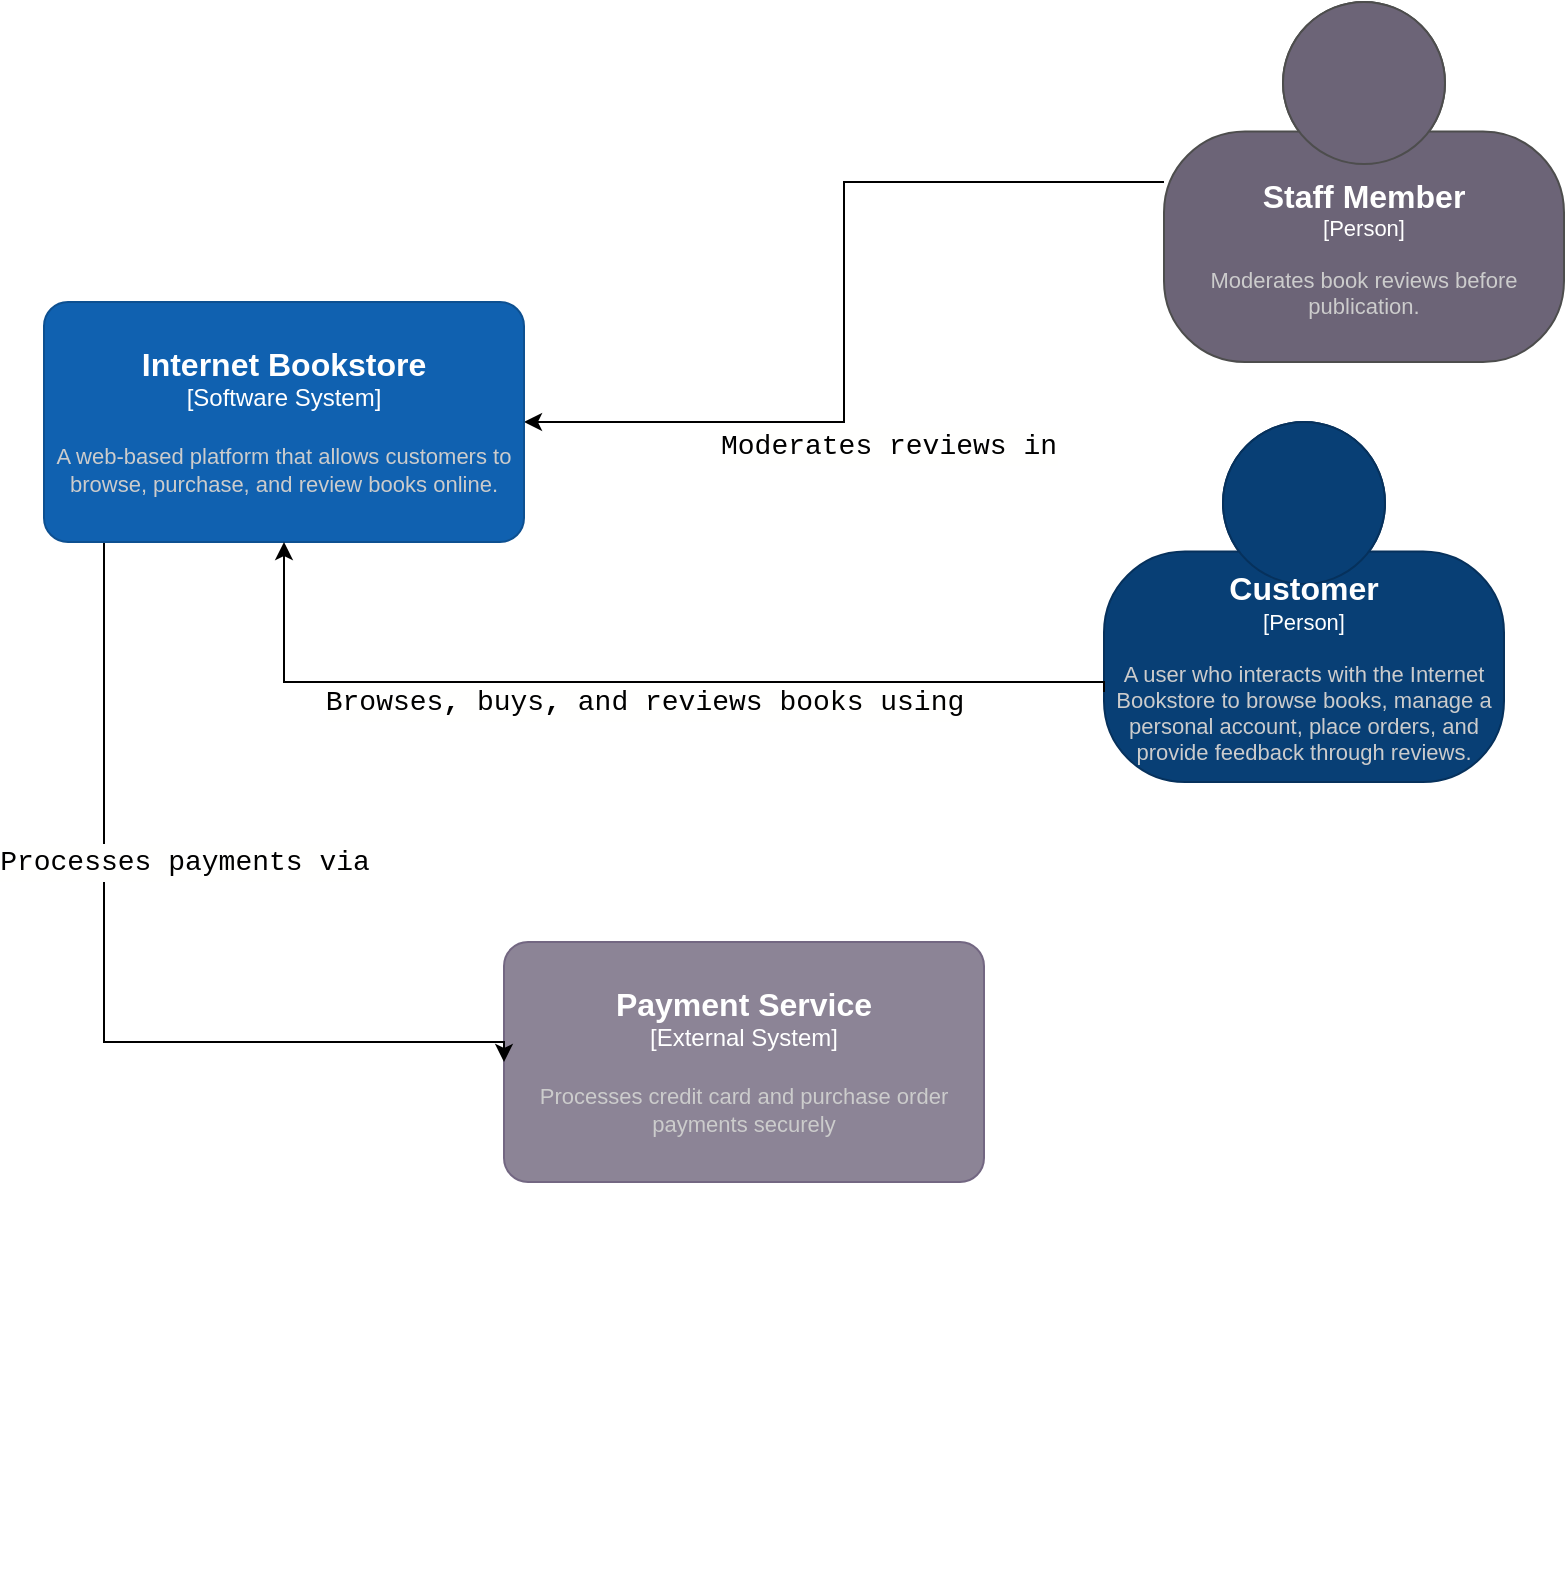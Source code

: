 <mxfile version="28.0.6" pages="4">
  <diagram name="Diagrama de contexto" id="Phkp19XMriLloSh45aU7">
    <mxGraphModel dx="2334" dy="668" grid="1" gridSize="10" guides="1" tooltips="1" connect="1" arrows="1" fold="1" page="1" pageScale="1" pageWidth="827" pageHeight="1169" math="0" shadow="0">
      <root>
        <mxCell id="0" />
        <mxCell id="1" parent="0" />
        <object placeholders="1" c4Name="Customer" c4Type="Person" c4Description="A user who interacts with the Internet Bookstore to browse books, manage a personal account, place orders, and provide feedback through reviews." label="&lt;font style=&quot;font-size: 16px&quot;&gt;&lt;b&gt;%c4Name%&lt;/b&gt;&lt;/font&gt;&lt;div&gt;[%c4Type%]&lt;/div&gt;&lt;br&gt;&lt;div&gt;&lt;font style=&quot;font-size: 11px&quot;&gt;&lt;font color=&quot;#cccccc&quot;&gt;%c4Description%&lt;/font&gt;&lt;/div&gt;" id="UXV6p-KUFkEFJ4mMvZFg-1">
          <mxCell style="html=1;fontSize=11;dashed=0;whiteSpace=wrap;fillColor=#083F75;strokeColor=#06315C;fontColor=#ffffff;shape=mxgraph.c4.person2;align=center;metaEdit=1;points=[[0.5,0,0],[1,0.5,0],[1,0.75,0],[0.75,1,0],[0.5,1,0],[0.25,1,0],[0,0.75,0],[0,0.5,0]];resizable=0;" parent="1" vertex="1">
            <mxGeometry x="-260" y="320" width="200" height="180" as="geometry" />
          </mxCell>
        </object>
        <mxCell id="8vzTQlO62625VMkpzQUU-6" style="edgeStyle=orthogonalEdgeStyle;rounded=0;orthogonalLoop=1;jettySize=auto;html=1;" edge="1" parent="1" source="UXV6p-KUFkEFJ4mMvZFg-2" target="UXV6p-KUFkEFJ4mMvZFg-6">
          <mxGeometry relative="1" as="geometry" />
        </mxCell>
        <object placeholders="1" c4Name="Staff Member" c4Type="Person" c4Description="Moderates book reviews before publication." label="&lt;font style=&quot;font-size: 16px&quot;&gt;&lt;b&gt;%c4Name%&lt;/b&gt;&lt;/font&gt;&lt;div&gt;[%c4Type%]&lt;/div&gt;&lt;br&gt;&lt;div&gt;&lt;font style=&quot;font-size: 11px&quot;&gt;&lt;font color=&quot;#cccccc&quot;&gt;%c4Description%&lt;/font&gt;&lt;/div&gt;" id="UXV6p-KUFkEFJ4mMvZFg-2">
          <mxCell style="html=1;fontSize=11;dashed=0;whiteSpace=wrap;fillColor=#6C6477;strokeColor=#4D4D4D;fontColor=#ffffff;shape=mxgraph.c4.person2;align=center;metaEdit=1;points=[[0.5,0,0],[1,0.5,0],[1,0.75,0],[0.75,1,0],[0.5,1,0],[0.25,1,0],[0,0.75,0],[0,0.5,0]];resizable=0;" parent="1" vertex="1">
            <mxGeometry x="-230" y="110" width="200" height="180" as="geometry" />
          </mxCell>
        </object>
        <object placeholders="1" c4Name="Payment Service" c4Type="External System" c4Description="Processes credit card and purchase order payments securely" label="&lt;font style=&quot;font-size: 16px&quot;&gt;&lt;b&gt;%c4Name%&lt;/b&gt;&lt;/font&gt;&lt;div&gt;[%c4Type%]&lt;/div&gt;&lt;br&gt;&lt;div&gt;&lt;font style=&quot;font-size: 11px&quot;&gt;&lt;font color=&quot;#cccccc&quot;&gt;%c4Description%&lt;/font&gt;&lt;/div&gt;" id="UXV6p-KUFkEFJ4mMvZFg-3">
          <mxCell style="rounded=1;whiteSpace=wrap;html=1;labelBackgroundColor=none;fillColor=#8C8496;fontColor=#ffffff;align=center;arcSize=10;strokeColor=#736782;metaEdit=1;resizable=0;points=[[0.25,0,0],[0.5,0,0],[0.75,0,0],[1,0.25,0],[1,0.5,0],[1,0.75,0],[0.75,1,0],[0.5,1,0],[0.25,1,0],[0,0.75,0],[0,0.5,0],[0,0.25,0]];" parent="1" vertex="1">
            <mxGeometry x="-560" y="580" width="240" height="120" as="geometry" />
          </mxCell>
        </object>
        <mxCell id="8vzTQlO62625VMkpzQUU-5" style="edgeStyle=orthogonalEdgeStyle;rounded=0;orthogonalLoop=1;jettySize=auto;html=1;entryX=0;entryY=0.5;entryDx=0;entryDy=0;entryPerimeter=0;" edge="1" parent="1" source="UXV6p-KUFkEFJ4mMvZFg-6" target="UXV6p-KUFkEFJ4mMvZFg-3">
          <mxGeometry relative="1" as="geometry">
            <mxPoint x="-810" y="650" as="targetPoint" />
            <Array as="points">
              <mxPoint x="-760" y="630" />
              <mxPoint x="-560" y="630" />
            </Array>
          </mxGeometry>
        </mxCell>
        <object placeholders="1" c4Name="Internet Bookstore" c4Type="Software System" c4Description="A web-based platform that allows customers to browse, purchase, and review books online." label="&lt;font style=&quot;font-size: 16px&quot;&gt;&lt;b&gt;%c4Name%&lt;/b&gt;&lt;/font&gt;&lt;div&gt;[%c4Type%]&lt;/div&gt;&lt;br&gt;&lt;div&gt;&lt;font style=&quot;font-size: 11px&quot;&gt;&lt;font color=&quot;#cccccc&quot;&gt;%c4Description%&lt;/font&gt;&lt;/div&gt;" id="UXV6p-KUFkEFJ4mMvZFg-6">
          <mxCell style="rounded=1;whiteSpace=wrap;html=1;labelBackgroundColor=none;fillColor=#1061B0;fontColor=#ffffff;align=center;arcSize=10;strokeColor=#0D5091;metaEdit=1;resizable=0;points=[[0.25,0,0],[0.5,0,0],[0.75,0,0],[1,0.25,0],[1,0.5,0],[1,0.75,0],[0.75,1,0],[0.5,1,0],[0.25,1,0],[0,0.75,0],[0,0.5,0],[0,0.25,0]];" parent="1" vertex="1">
            <mxGeometry x="-790" y="260" width="240" height="120" as="geometry" />
          </mxCell>
        </object>
        <mxCell id="UXV6p-KUFkEFJ4mMvZFg-7" style="edgeStyle=orthogonalEdgeStyle;rounded=0;orthogonalLoop=1;jettySize=auto;html=1;exitX=0.5;exitY=1;exitDx=0;exitDy=0;exitPerimeter=0;" parent="1" edge="1">
          <mxGeometry relative="1" as="geometry">
            <mxPoint x="-160" y="890" as="sourcePoint" />
            <mxPoint x="-160" y="890" as="targetPoint" />
          </mxGeometry>
        </mxCell>
        <mxCell id="UXV6p-KUFkEFJ4mMvZFg-11" value="" style="endArrow=classic;html=1;rounded=0;entryX=0.5;entryY=1;entryDx=0;entryDy=0;entryPerimeter=0;exitX=0;exitY=0.75;exitDx=0;exitDy=0;exitPerimeter=0;edgeStyle=orthogonalEdgeStyle;strokeColor=default;" parent="1" source="UXV6p-KUFkEFJ4mMvZFg-1" target="UXV6p-KUFkEFJ4mMvZFg-6" edge="1">
          <mxGeometry width="50" height="50" relative="1" as="geometry">
            <mxPoint x="-380" y="590" as="sourcePoint" />
            <mxPoint x="-330" y="540" as="targetPoint" />
            <Array as="points">
              <mxPoint x="-260" y="450" />
              <mxPoint x="-670" y="450" />
            </Array>
          </mxGeometry>
        </mxCell>
        <mxCell id="vSyKMUxYmFNuHU_QgzCd-2" value="&lt;div style=&quot;background-color: rgb(255, 255, 254); font-family: Consolas, &amp;quot;Courier New&amp;quot;, monospace; font-size: 14px; line-height: 19px; white-space-collapse: preserve;&quot;&gt;&lt;span style=&quot;&quot;&gt;Browses&lt;/span&gt;&lt;span style=&quot;font-weight: bold;&quot;&gt;,&lt;/span&gt;&lt;span style=&quot;&quot;&gt; buys&lt;/span&gt;&lt;span style=&quot;font-weight: bold;&quot;&gt;,&lt;/span&gt;&lt;span style=&quot;&quot;&gt; and reviews books using&lt;/span&gt;&lt;/div&gt;" style="edgeLabel;html=1;align=center;verticalAlign=middle;resizable=0;points=[];fontColor=light-dark(#000000,#F8F8F8);" parent="UXV6p-KUFkEFJ4mMvZFg-11" connectable="0" vertex="1">
          <mxGeometry x="0.37" relative="1" as="geometry">
            <mxPoint x="97" y="10" as="offset" />
          </mxGeometry>
        </mxCell>
        <mxCell id="8vzTQlO62625VMkpzQUU-2" value="&lt;div style=&quot;background-color: rgb(255, 255, 254); font-family: Consolas, &amp;quot;Courier New&amp;quot;, monospace; font-size: 14px; line-height: 19px; white-space-collapse: preserve;&quot;&gt;&lt;div style=&quot;background-color: rgb(255, 255, 254); line-height: 19px;&quot;&gt;&lt;span style=&quot;&quot;&gt;Processes payments via&lt;/span&gt;&lt;/div&gt;&lt;/div&gt;" style="edgeLabel;html=1;align=center;verticalAlign=middle;resizable=0;points=[];fontColor=light-dark(#000000,#F8F8F8);" connectable="0" vertex="1" parent="1">
          <mxGeometry x="-720" y="540" as="geometry" />
        </mxCell>
        <mxCell id="8vzTQlO62625VMkpzQUU-7" value="&lt;div style=&quot;background-color: rgb(255, 255, 254); font-family: Consolas, &amp;quot;Courier New&amp;quot;, monospace; font-size: 14px; line-height: 19px; white-space-collapse: preserve;&quot;&gt;&lt;div style=&quot;background-color: rgb(255, 255, 254); line-height: 19px;&quot;&gt;&lt;span style=&quot;&quot;&gt;Moderates reviews in&lt;/span&gt;&lt;/div&gt;&lt;/div&gt;" style="edgeLabel;html=1;align=center;verticalAlign=middle;resizable=0;points=[];fontColor=light-dark(#000000,#FAFAFA);" connectable="0" vertex="1" parent="1">
          <mxGeometry x="-400" y="340" as="geometry">
            <mxPoint x="32" y="-8" as="offset" />
          </mxGeometry>
        </mxCell>
      </root>
    </mxGraphModel>
  </diagram>
  <diagram id="jtHZFNqgowX80xhDKVU6" name="Diagrama de contenedores">
    <mxGraphModel dx="2334" dy="668" grid="1" gridSize="10" guides="1" tooltips="1" connect="1" arrows="1" fold="1" page="1" pageScale="1" pageWidth="827" pageHeight="1169" math="0" shadow="0">
      <root>
        <mxCell id="0" />
        <mxCell id="1" parent="0" />
        <object placeholders="1" c4Name="Backend API" c4Type="Container" c4Technology="" c4Description="It manages user accounts and authentication, processes orders and payments, handles shopping cart and wish list operations, supports book search functionality, and coordinates the submission and moderation of book reviews." label="&lt;font style=&quot;font-size: 16px&quot;&gt;&lt;b&gt;%c4Name%&lt;/b&gt;&lt;/font&gt;&lt;div&gt;[%c4Type%: %c4Technology%]&lt;/div&gt;&lt;br&gt;&lt;div&gt;&lt;font style=&quot;font-size: 11px&quot;&gt;&lt;font color=&quot;#E6E6E6&quot;&gt;%c4Description%&lt;/font&gt;&lt;/div&gt;" id="se9tVaDRivyA0D-SnQ9A-3">
          <mxCell style="rounded=1;whiteSpace=wrap;html=1;fontSize=11;labelBackgroundColor=none;fillColor=#23A2D9;fontColor=#ffffff;align=center;arcSize=10;strokeColor=#0E7DAD;metaEdit=1;resizable=0;points=[[0.25,0,0],[0.5,0,0],[0.75,0,0],[1,0.25,0],[1,0.5,0],[1,0.75,0],[0.75,1,0],[0.5,1,0],[0.25,1,0],[0,0.75,0],[0,0.5,0],[0,0.25,0]];" parent="1" vertex="1">
            <mxGeometry x="540" y="585" width="240" height="120" as="geometry" />
          </mxCell>
        </object>
        <object placeholders="1" c4Name="Database" c4Type="Container" c4Technology="" c4Description="Stores all persistent data for the system, including customer accounts, the book catalog, orders, returns, wish lists, shopping carts, and customer reviews with their corresponding ratings." label="&lt;font style=&quot;font-size: 16px&quot;&gt;&lt;b&gt;%c4Name%&lt;/b&gt;&lt;/font&gt;&lt;div&gt;[%c4Type%:&amp;nbsp;%c4Technology%]&lt;/div&gt;&lt;br&gt;&lt;div&gt;&lt;font style=&quot;font-size: 11px&quot;&gt;&lt;font color=&quot;#E6E6E6&quot;&gt;%c4Description%&lt;/font&gt;&lt;/div&gt;" id="se9tVaDRivyA0D-SnQ9A-5">
          <mxCell style="shape=cylinder3;size=15;whiteSpace=wrap;html=1;boundedLbl=1;rounded=0;labelBackgroundColor=none;fillColor=#23A2D9;fontSize=12;fontColor=#ffffff;align=center;strokeColor=#0E7DAD;metaEdit=1;points=[[0.5,0,0],[1,0.25,0],[1,0.5,0],[1,0.75,0],[0.5,1,0],[0,0.75,0],[0,0.5,0],[0,0.25,0]];resizable=0;" parent="1" vertex="1">
            <mxGeometry x="90" y="700" width="240" height="120" as="geometry" />
          </mxCell>
        </object>
        <object placeholders="1" c4Name="Payment Service (External System)" c4Type="External System" c4Description="An external system used to securely process credit card and purchase order payments during checkout." label="&lt;font style=&quot;font-size: 16px&quot;&gt;&lt;b&gt;%c4Name%&lt;/b&gt;&lt;/font&gt;&lt;div&gt;[%c4Type%]&lt;/div&gt;&lt;br&gt;&lt;div&gt;&lt;font style=&quot;font-size: 11px&quot;&gt;&lt;font color=&quot;#cccccc&quot;&gt;%c4Description%&lt;/font&gt;&lt;/div&gt;" id="se9tVaDRivyA0D-SnQ9A-6">
          <mxCell style="rounded=1;whiteSpace=wrap;html=1;labelBackgroundColor=none;fillColor=#8C8496;fontColor=#ffffff;align=center;arcSize=10;strokeColor=#736782;metaEdit=1;resizable=0;points=[[0.25,0,0],[0.5,0,0],[0.75,0,0],[1,0.25,0],[1,0.5,0],[1,0.75,0],[0.75,1,0],[0.5,1,0],[0.25,1,0],[0,0.75,0],[0,0.5,0],[0,0.25,0]];" parent="1" vertex="1">
            <mxGeometry x="340" y="930" width="240" height="120" as="geometry" />
          </mxCell>
        </object>
        <object placeholders="1" c4Name="Customer" c4Type="Person" c4Description="A customer who interacts with the system to search for books, manage their account, place orders, and provide reviews." label="&lt;font style=&quot;font-size: 16px&quot;&gt;&lt;b&gt;%c4Name%&lt;/b&gt;&lt;/font&gt;&lt;div&gt;[%c4Type%]&lt;/div&gt;&lt;br&gt;&lt;div&gt;&lt;font style=&quot;font-size: 11px&quot;&gt;&lt;font color=&quot;#cccccc&quot;&gt;%c4Description%&lt;/font&gt;&lt;/div&gt;" id="se9tVaDRivyA0D-SnQ9A-7">
          <mxCell style="html=1;fontSize=11;dashed=0;whiteSpace=wrap;fillColor=#083F75;strokeColor=#06315C;fontColor=#ffffff;shape=mxgraph.c4.person2;align=center;metaEdit=1;points=[[0.5,0,0],[1,0.5,0],[1,0.75,0],[0.75,1,0],[0.5,1,0],[0.25,1,0],[0,0.75,0],[0,0.5,0]];resizable=0;" parent="1" vertex="1">
            <mxGeometry x="540" y="50" width="200" height="180" as="geometry" />
          </mxCell>
        </object>
        <object placeholders="1" c4Name="Container Diagram Internet Bookstore" c4Type="SystemScopeBoundary" c4Application="Software System" label="&lt;font style=&quot;font-size: 16px&quot;&gt;&lt;b&gt;&lt;div style=&quot;text-align: left&quot;&gt;%c4Name%&lt;/div&gt;&lt;/b&gt;&lt;/font&gt;&lt;div style=&quot;text-align: left&quot;&gt;[%c4Application%]&lt;/div&gt;" id="se9tVaDRivyA0D-SnQ9A-8">
          <mxCell style="rounded=1;fontSize=11;whiteSpace=wrap;html=1;dashed=1;arcSize=20;fillColor=none;strokeColor=#666666;fontColor=#333333;labelBackgroundColor=none;align=left;verticalAlign=bottom;labelBorderColor=none;spacingTop=0;spacing=10;dashPattern=8 4;metaEdit=1;rotatable=0;perimeter=rectanglePerimeter;noLabel=0;labelPadding=0;allowArrows=0;connectable=0;expand=0;recursiveResize=0;editable=1;pointerEvents=0;absoluteArcSize=1;points=[[0.25,0,0],[0.5,0,0],[0.75,0,0],[1,0.25,0],[1,0.5,0],[1,0.75,0],[0.75,1,0],[0.5,1,0],[0.25,1,0],[0,0.75,0],[0,0.5,0],[0,0.25,0]];" parent="1" vertex="1">
            <mxGeometry x="30" y="330" width="770" height="570" as="geometry" />
          </mxCell>
        </object>
        <object placeholders="1" c4Type="Relationship" id="se9tVaDRivyA0D-SnQ9A-12">
          <mxCell style="endArrow=blockThin;html=1;fontSize=10;fontColor=#404040;strokeWidth=1;endFill=1;strokeColor=#828282;elbow=vertical;metaEdit=1;endSize=14;startSize=14;jumpStyle=arc;jumpSize=16;rounded=0;edgeStyle=orthogonalEdgeStyle;exitX=0.5;exitY=1;exitDx=0;exitDy=0;exitPerimeter=0;entryX=1;entryY=0.5;entryDx=0;entryDy=0;entryPerimeter=0;" parent="1" source="se9tVaDRivyA0D-SnQ9A-3" target="se9tVaDRivyA0D-SnQ9A-5" edge="1">
            <mxGeometry width="240" relative="1" as="geometry">
              <mxPoint x="360" y="430" as="sourcePoint" />
              <mxPoint x="600" y="430" as="targetPoint" />
            </mxGeometry>
          </mxCell>
        </object>
        <object placeholders="1" c4Type="Relationship" id="se9tVaDRivyA0D-SnQ9A-15">
          <mxCell style="endArrow=blockThin;html=1;fontSize=10;fontColor=#404040;strokeWidth=1;endFill=1;strokeColor=#828282;elbow=vertical;metaEdit=1;endSize=14;startSize=14;jumpStyle=arc;jumpSize=16;rounded=0;edgeStyle=orthogonalEdgeStyle;exitX=0.75;exitY=1;exitDx=0;exitDy=0;exitPerimeter=0;" parent="1" source="se9tVaDRivyA0D-SnQ9A-3" target="se9tVaDRivyA0D-SnQ9A-6" edge="1">
            <mxGeometry width="240" relative="1" as="geometry">
              <mxPoint x="600" y="720" as="sourcePoint" />
              <mxPoint x="840" y="720" as="targetPoint" />
              <Array as="points">
                <mxPoint x="720" y="1000" />
                <mxPoint x="420" y="1000" />
              </Array>
            </mxGeometry>
          </mxCell>
        </object>
        <object placeholders="1" c4Name="Web Application" c4Type="Container" c4Technology="" c4Description="Provides the user interface for customers to interact with the system. It allows users to browse the catalog, search for books, view details, manage their shopping cart, place orders, and submit reviews." label="&lt;font style=&quot;font-size: 16px&quot;&gt;&lt;b&gt;%c4Name%&lt;/b&gt;&lt;/font&gt;&lt;div&gt;[%c4Type%:&amp;nbsp;%c4Technology%]&lt;/div&gt;&lt;br&gt;&lt;div&gt;&lt;font style=&quot;font-size: 11px&quot;&gt;&lt;font color=&quot;#E6E6E6&quot;&gt;%c4Description%&lt;/font&gt;&lt;/div&gt;" id="se9tVaDRivyA0D-SnQ9A-18">
          <mxCell style="shape=mxgraph.c4.webBrowserContainer2;whiteSpace=wrap;html=1;boundedLbl=1;rounded=0;labelBackgroundColor=none;strokeColor=#118ACD;fillColor=#23A2D9;strokeColor=#118ACD;strokeColor2=#0E7DAD;fontSize=12;fontColor=#ffffff;align=center;metaEdit=1;points=[[0.5,0,0],[1,0.25,0],[1,0.5,0],[1,0.75,0],[0.5,1,0],[0,0.75,0],[0,0.5,0],[0,0.25,0]];resizable=0;" parent="1" vertex="1">
            <mxGeometry x="130" y="380" width="240" height="160" as="geometry" />
          </mxCell>
        </object>
        <object placeholders="1" c4Type="Relationship" id="se9tVaDRivyA0D-SnQ9A-22">
          <mxCell style="endArrow=blockThin;html=1;fontSize=10;fontColor=#404040;strokeWidth=1;endFill=1;strokeColor=#828282;elbow=vertical;metaEdit=1;endSize=14;startSize=14;jumpStyle=arc;jumpSize=16;rounded=0;edgeStyle=orthogonalEdgeStyle;exitX=0.5;exitY=1;exitDx=0;exitDy=0;exitPerimeter=0;entryX=0.5;entryY=0;entryDx=0;entryDy=0;entryPerimeter=0;" parent="1" source="se9tVaDRivyA0D-SnQ9A-7" target="se9tVaDRivyA0D-SnQ9A-18" edge="1">
            <mxGeometry width="240" relative="1" as="geometry">
              <mxPoint x="330" y="290" as="sourcePoint" />
              <mxPoint x="570" y="290" as="targetPoint" />
              <Array as="points">
                <mxPoint x="415" y="290" />
                <mxPoint x="640" y="290" />
              </Array>
            </mxGeometry>
          </mxCell>
        </object>
        <object placeholders="1" c4Type="Relationship" id="se9tVaDRivyA0D-SnQ9A-27">
          <mxCell style="endArrow=blockThin;html=1;fontSize=10;fontColor=#404040;strokeWidth=1;endFill=1;strokeColor=#828282;elbow=vertical;metaEdit=1;endSize=14;startSize=14;jumpStyle=arc;jumpSize=16;rounded=0;edgeStyle=orthogonalEdgeStyle;exitX=0.584;exitY=0.952;exitDx=0;exitDy=0;exitPerimeter=0;entryX=0.5;entryY=0;entryDx=0;entryDy=0;entryPerimeter=0;" parent="1" source="se9tVaDRivyA0D-SnQ9A-18" target="se9tVaDRivyA0D-SnQ9A-3" edge="1">
            <mxGeometry width="240" relative="1" as="geometry">
              <mxPoint x="420" y="570" as="sourcePoint" />
              <mxPoint x="660" y="570" as="targetPoint" />
            </mxGeometry>
          </mxCell>
        </object>
        <mxCell id="se9tVaDRivyA0D-SnQ9A-31" value="Uses to browse books, manage account, place orders, write reviews" style="edgeLabel;html=1;align=center;verticalAlign=middle;resizable=0;points=[];" parent="se9tVaDRivyA0D-SnQ9A-27" connectable="0" vertex="1">
          <mxGeometry x="0.19" y="-1" relative="1" as="geometry">
            <mxPoint x="-114" y="-253" as="offset" />
          </mxGeometry>
        </mxCell>
        <object placeholders="1" c4Name=" Staff Member" c4Type="Person" c4Description="A staff user responsible for moderating customer-submitted book reviews before they are made publicly visible on the website." label="&lt;font style=&quot;font-size: 16px&quot;&gt;&lt;b&gt;%c4Name%&lt;/b&gt;&lt;/font&gt;&lt;div&gt;[%c4Type%]&lt;/div&gt;&lt;br&gt;&lt;div&gt;&lt;font style=&quot;font-size: 11px&quot;&gt;&lt;font color=&quot;#cccccc&quot;&gt;%c4Description%&lt;/font&gt;&lt;/div&gt;" id="o8zGgy_E9vebjBTBg85d-1">
          <mxCell style="html=1;fontSize=11;dashed=0;whiteSpace=wrap;fillColor=#083F75;strokeColor=#06315C;fontColor=#ffffff;shape=mxgraph.c4.person2;align=center;metaEdit=1;points=[[0.5,0,0],[1,0.5,0],[1,0.75,0],[0.75,1,0],[0.5,1,0],[0.25,1,0],[0,0.75,0],[0,0.5,0]];resizable=0;" vertex="1" parent="1">
            <mxGeometry x="40" y="60" width="200" height="180" as="geometry" />
          </mxCell>
        </object>
        <mxCell id="o8zGgy_E9vebjBTBg85d-3" style="edgeStyle=orthogonalEdgeStyle;rounded=0;orthogonalLoop=1;jettySize=auto;html=1;entryX=0.128;entryY=-0.001;entryDx=0;entryDy=0;entryPerimeter=0;" edge="1" parent="1" source="o8zGgy_E9vebjBTBg85d-1" target="se9tVaDRivyA0D-SnQ9A-18">
          <mxGeometry relative="1" as="geometry" />
        </mxCell>
        <mxCell id="o8zGgy_E9vebjBTBg85d-4" value="Uses to moderate reviews and manage catalog" style="text;whiteSpace=wrap;html=1;" vertex="1" parent="1">
          <mxGeometry x="-60" y="270" width="280" height="40" as="geometry" />
        </mxCell>
        <mxCell id="o8zGgy_E9vebjBTBg85d-5" value="Sends requests via HTTPS (REST API)" style="text;whiteSpace=wrap;html=1;" vertex="1" parent="1">
          <mxGeometry x="410" y="500" width="240" height="40" as="geometry" />
        </mxCell>
        <mxCell id="o8zGgy_E9vebjBTBg85d-6" value="Reads from and writes to" style="text;whiteSpace=wrap;html=1;" vertex="1" parent="1">
          <mxGeometry x="414" y="760" width="170" height="40" as="geometry" />
        </mxCell>
        <mxCell id="o8zGgy_E9vebjBTBg85d-8" value="Processes payment via external service" style="text;whiteSpace=wrap;html=1;" vertex="1" parent="1">
          <mxGeometry x="570" y="830" width="240" height="40" as="geometry" />
        </mxCell>
      </root>
    </mxGraphModel>
  </diagram>
  <diagram id="Q79HA9QTkcoPQ77Rc2GP" name="Diagrama de componentes">
    <mxGraphModel dx="2308" dy="874" grid="1" gridSize="10" guides="1" tooltips="1" connect="1" arrows="1" fold="1" page="1" pageScale="1" pageWidth="827" pageHeight="1169" math="0" shadow="0">
      <root>
        <mxCell id="0" />
        <mxCell id="1" parent="0" />
        <mxCell id="ef2LAfU3TWHOMCIYPMac-4" style="edgeStyle=orthogonalEdgeStyle;rounded=0;orthogonalLoop=1;jettySize=auto;html=1;entryX=0.411;entryY=-0.006;entryDx=0;entryDy=0;entryPerimeter=0;" edge="1" parent="1" source="MOn7vfyj4dgYyoGziryo-1" target="MOn7vfyj4dgYyoGziryo-4">
          <mxGeometry relative="1" as="geometry">
            <mxPoint x="750" y="290" as="targetPoint" />
            <Array as="points">
              <mxPoint x="590" y="260" />
              <mxPoint x="659" y="260" />
            </Array>
          </mxGeometry>
        </mxCell>
        <object placeholders="1" c4Name="Backend API" c4Type="Container" c4Technology="" c4Description="It receives requests from users through the web app and decides what to do with them. It talks to the database and other services to manage things like user accounts, products, wishlists, and payments." label="&lt;font style=&quot;font-size: 16px&quot;&gt;&lt;b&gt;%c4Name%&lt;/b&gt;&lt;/font&gt;&lt;div&gt;[%c4Type%:&amp;nbsp;%c4Technology%]&lt;/div&gt;&lt;br&gt;&lt;div&gt;&lt;font style=&quot;font-size: 11px&quot;&gt;&lt;font color=&quot;#E6E6E6&quot;&gt;%c4Description%&lt;/font&gt;&lt;/div&gt;" id="MOn7vfyj4dgYyoGziryo-1">
          <mxCell style="shape=mxgraph.c4.webBrowserContainer2;whiteSpace=wrap;html=1;boundedLbl=1;rounded=0;labelBackgroundColor=none;strokeColor=#118ACD;fillColor=#23A2D9;strokeColor=#118ACD;strokeColor2=#0E7DAD;fontSize=12;fontColor=#ffffff;align=center;metaEdit=1;points=[[0.5,0,0],[1,0.25,0],[1,0.5,0],[1,0.75,0],[0.5,1,0],[0,0.75,0],[0,0.5,0],[0,0.25,0]];resizable=0;" parent="1" vertex="1">
            <mxGeometry x="414" y="30" width="240" height="160" as="geometry" />
          </mxCell>
        </object>
        <object placeholders="1" c4Name="UserController" c4Type="Component" c4Technology="" c4Description="&#xa;Manages registration, login, user profile." label="&lt;font style=&quot;font-size: 16px&quot;&gt;&lt;b&gt;%c4Name%&lt;/b&gt;&lt;/font&gt;&lt;div&gt;[%c4Type%: %c4Technology%]&lt;/div&gt;&lt;br&gt;&lt;div&gt;&lt;font style=&quot;font-size: 11px&quot;&gt;%c4Description%&lt;/font&gt;&lt;/div&gt;" id="MOn7vfyj4dgYyoGziryo-2">
          <mxCell style="rounded=1;whiteSpace=wrap;html=1;labelBackgroundColor=none;fillColor=#63BEF2;fontColor=#ffffff;align=center;arcSize=6;strokeColor=#2086C9;metaEdit=1;resizable=0;points=[[0.25,0,0],[0.5,0,0],[0.75,0,0],[1,0.25,0],[1,0.5,0],[1,0.75,0],[0.75,1,0],[0.5,1,0],[0.25,1,0],[0,0.75,0],[0,0.5,0],[0,0.25,0]];" parent="1" vertex="1">
            <mxGeometry x="30" y="330" width="240" height="120" as="geometry" />
          </mxCell>
        </object>
        <object placeholders="1" c4Name="OrderController" c4Type="Component" c4Technology="" c4Description="Handles creation, query and tracking of orders." label="&lt;font style=&quot;font-size: 16px&quot;&gt;&lt;b&gt;%c4Name%&lt;/b&gt;&lt;/font&gt;&lt;div&gt;[%c4Type%: %c4Technology%]&lt;/div&gt;&lt;br&gt;&lt;div&gt;&lt;font style=&quot;font-size: 11px&quot;&gt;%c4Description%&lt;/font&gt;&lt;/div&gt;" id="MOn7vfyj4dgYyoGziryo-3">
          <mxCell style="rounded=1;whiteSpace=wrap;html=1;labelBackgroundColor=none;fillColor=#63BEF2;fontColor=#ffffff;align=center;arcSize=6;strokeColor=#2086C9;metaEdit=1;resizable=0;points=[[0.25,0,0],[0.5,0,0],[0.75,0,0],[1,0.25,0],[1,0.5,0],[1,0.75,0],[0.75,1,0],[0.5,1,0],[0.25,1,0],[0,0.75,0],[0,0.5,0],[0,0.25,0]];" parent="1" vertex="1">
            <mxGeometry x="294" y="330" width="240" height="120" as="geometry" />
          </mxCell>
        </object>
        <mxCell id="ef2LAfU3TWHOMCIYPMac-8" style="edgeStyle=orthogonalEdgeStyle;rounded=0;orthogonalLoop=1;jettySize=auto;html=1;" edge="1" parent="1" source="MOn7vfyj4dgYyoGziryo-4" target="MOn7vfyj4dgYyoGziryo-5">
          <mxGeometry relative="1" as="geometry" />
        </mxCell>
        <object placeholders="1" c4Name="BookController" c4Type="Component" c4Technology="" c4Description="Allows you to search for books, view details, categories." label="&lt;font style=&quot;font-size: 16px&quot;&gt;&lt;b&gt;%c4Name%&lt;/b&gt;&lt;/font&gt;&lt;div&gt;[%c4Type%: %c4Technology%]&lt;/div&gt;&lt;br&gt;&lt;div&gt;&lt;font style=&quot;font-size: 11px&quot;&gt;%c4Description%&lt;/font&gt;&lt;/div&gt;" id="MOn7vfyj4dgYyoGziryo-4">
          <mxCell style="rounded=1;whiteSpace=wrap;html=1;labelBackgroundColor=none;fillColor=#63BEF2;fontColor=#ffffff;align=center;arcSize=6;strokeColor=#2086C9;metaEdit=1;resizable=0;points=[[0.25,0,0],[0.5,0,0],[0.75,0,0],[1,0.25,0],[1,0.5,0],[1,0.75,0],[0.75,1,0],[0.5,1,0],[0.25,1,0],[0,0.75,0],[0,0.5,0],[0,0.25,0]];" parent="1" vertex="1">
            <mxGeometry x="560" y="330" width="240" height="120" as="geometry" />
          </mxCell>
        </object>
        <mxCell id="ef2LAfU3TWHOMCIYPMac-10" style="edgeStyle=orthogonalEdgeStyle;rounded=0;orthogonalLoop=1;jettySize=auto;html=1;" edge="1" parent="1" source="MOn7vfyj4dgYyoGziryo-5" target="iZR23p-6x28k9DJK2Zlw-4">
          <mxGeometry relative="1" as="geometry" />
        </mxCell>
        <object placeholders="1" c4Name="BookService" c4Type="Component" c4Technology="" c4Description="Business logic for books." label="&lt;font style=&quot;font-size: 16px&quot;&gt;&lt;b&gt;%c4Name%&lt;/b&gt;&lt;/font&gt;&lt;div&gt;[%c4Type%: %c4Technology%]&lt;/div&gt;&lt;br&gt;&lt;div&gt;&lt;font style=&quot;font-size: 11px&quot;&gt;%c4Description%&lt;/font&gt;&lt;/div&gt;" id="MOn7vfyj4dgYyoGziryo-5">
          <mxCell style="rounded=1;whiteSpace=wrap;html=1;labelBackgroundColor=none;fillColor=#63BEF2;fontColor=#ffffff;align=center;arcSize=6;strokeColor=#2086C9;metaEdit=1;resizable=0;points=[[0.25,0,0],[0.5,0,0],[0.75,0,0],[1,0.25,0],[1,0.5,0],[1,0.75,0],[0.75,1,0],[0.5,1,0],[0.25,1,0],[0,0.75,0],[0,0.5,0],[0,0.25,0]];" parent="1" vertex="1">
            <mxGeometry x="560" y="500" width="240" height="120" as="geometry" />
          </mxCell>
        </object>
        <mxCell id="ef2LAfU3TWHOMCIYPMac-9" style="edgeStyle=orthogonalEdgeStyle;rounded=0;orthogonalLoop=1;jettySize=auto;html=1;" edge="1" parent="1" source="MOn7vfyj4dgYyoGziryo-6" target="iZR23p-6x28k9DJK2Zlw-3">
          <mxGeometry relative="1" as="geometry" />
        </mxCell>
        <object placeholders="1" c4Name="ReviewController" c4Type="Component" c4Technology="" c4Description="&#xa;Publication and moderation of reviews." label="&lt;font style=&quot;font-size: 16px&quot;&gt;&lt;b&gt;%c4Name%&lt;/b&gt;&lt;/font&gt;&lt;div&gt;[%c4Type%: %c4Technology%]&lt;/div&gt;&lt;br&gt;&lt;div&gt;&lt;font style=&quot;font-size: 11px&quot;&gt;%c4Description%&lt;/font&gt;&lt;/div&gt;" id="MOn7vfyj4dgYyoGziryo-6">
          <mxCell style="rounded=1;whiteSpace=wrap;html=1;labelBackgroundColor=none;fillColor=#63BEF2;fontColor=#ffffff;align=center;arcSize=6;strokeColor=#2086C9;metaEdit=1;resizable=0;points=[[0.25,0,0],[0.5,0,0],[0.75,0,0],[1,0.25,0],[1,0.5,0],[1,0.75,0],[0.75,1,0],[0.5,1,0],[0.25,1,0],[0,0.75,0],[0,0.5,0],[0,0.25,0]];" parent="1" vertex="1">
            <mxGeometry x="840" y="330" width="240" height="120" as="geometry" />
          </mxCell>
        </object>
        <object placeholders="1" c4Name="UserService" c4Type="Component" c4Technology="" c4Description="&#xa;Contains business logic for users." label="&lt;font style=&quot;font-size: 16px&quot;&gt;&lt;b&gt;%c4Name%&lt;/b&gt;&lt;/font&gt;&lt;div&gt;[%c4Type%: %c4Technology%]&lt;/div&gt;&lt;br&gt;&lt;div&gt;&lt;font style=&quot;font-size: 11px&quot;&gt;%c4Description%&lt;/font&gt;&lt;/div&gt;" id="MOn7vfyj4dgYyoGziryo-7">
          <mxCell style="rounded=1;whiteSpace=wrap;html=1;labelBackgroundColor=none;fillColor=#63BEF2;fontColor=#ffffff;align=center;arcSize=6;strokeColor=#2086C9;metaEdit=1;resizable=0;points=[[0.25,0,0],[0.5,0,0],[0.75,0,0],[1,0.25,0],[1,0.5,0],[1,0.75,0],[0.75,1,0],[0.5,1,0],[0.25,1,0],[0,0.75,0],[0,0.5,0],[0,0.25,0]];" parent="1" vertex="1">
            <mxGeometry x="30" y="500" width="240" height="120" as="geometry" />
          </mxCell>
        </object>
        <object placeholders="1" c4Name="Component Diagram for Internet Bookstore" c4Type="SystemScopeBoundary" c4Application="Software System" label="&lt;font style=&quot;font-size: 16px&quot;&gt;&lt;b&gt;&lt;div style=&quot;text-align: left&quot;&gt;%c4Name%&lt;/div&gt;&lt;/b&gt;&lt;/font&gt;&lt;div style=&quot;text-align: left&quot;&gt;[%c4Application%]&lt;/div&gt;" id="GutV1AiNzAx64W0_j1FD-1">
          <mxCell style="rounded=1;fontSize=11;whiteSpace=wrap;html=1;dashed=1;arcSize=20;fillColor=none;strokeColor=#666666;fontColor=#333333;labelBackgroundColor=none;align=left;verticalAlign=bottom;labelBorderColor=none;spacingTop=0;spacing=10;dashPattern=8 4;metaEdit=1;rotatable=0;perimeter=rectanglePerimeter;noLabel=0;labelPadding=0;allowArrows=0;connectable=0;expand=0;recursiveResize=0;editable=1;pointerEvents=0;absoluteArcSize=1;points=[[0.25,0,0],[0.5,0,0],[0.75,0,0],[1,0.25,0],[1,0.5,0],[1,0.75,0],[0.75,1,0],[0.5,1,0],[0.25,1,0],[0,0.75,0],[0,0.5,0],[0,0.25,0]];" parent="1" vertex="1">
            <mxGeometry x="14" y="240" width="1116" height="700" as="geometry" />
          </mxCell>
        </object>
        <mxCell id="GutV1AiNzAx64W0_j1FD-2" style="edgeStyle=orthogonalEdgeStyle;rounded=0;orthogonalLoop=1;jettySize=auto;html=1;exitX=0.5;exitY=1;exitDx=0;exitDy=0;exitPerimeter=0;" parent="1" source="MOn7vfyj4dgYyoGziryo-5" target="MOn7vfyj4dgYyoGziryo-5" edge="1">
          <mxGeometry relative="1" as="geometry" />
        </mxCell>
        <mxCell id="ef2LAfU3TWHOMCIYPMac-11" style="edgeStyle=orthogonalEdgeStyle;rounded=0;orthogonalLoop=1;jettySize=auto;html=1;" edge="1" parent="1" source="iZR23p-6x28k9DJK2Zlw-2" target="ef2LAfU3TWHOMCIYPMac-1">
          <mxGeometry relative="1" as="geometry" />
        </mxCell>
        <object placeholders="1" c4Name="OrderService" c4Type="Component" c4Technology="" c4Description="&#xa;Logic for orders and payments." label="&lt;font style=&quot;font-size: 16px&quot;&gt;&lt;b&gt;%c4Name%&lt;/b&gt;&lt;/font&gt;&lt;div&gt;[%c4Type%: %c4Technology%]&lt;/div&gt;&lt;br&gt;&lt;div&gt;&lt;font style=&quot;font-size: 11px&quot;&gt;%c4Description%&lt;/font&gt;&lt;/div&gt;" id="iZR23p-6x28k9DJK2Zlw-2">
          <mxCell style="rounded=1;whiteSpace=wrap;html=1;labelBackgroundColor=none;fillColor=#63BEF2;fontColor=#ffffff;align=center;arcSize=6;strokeColor=#2086C9;metaEdit=1;resizable=0;points=[[0.25,0,0],[0.5,0,0],[0.75,0,0],[1,0.25,0],[1,0.5,0],[1,0.75,0],[0.75,1,0],[0.5,1,0],[0.25,1,0],[0,0.75,0],[0,0.5,0],[0,0.25,0]];" vertex="1" parent="1">
            <mxGeometry x="294" y="500" width="240" height="120" as="geometry" />
          </mxCell>
        </object>
        <object placeholders="1" c4Name="ReviewService" c4Type="Component" c4Technology="" c4Description="&#xa;Processing and validating reviews." label="&lt;font style=&quot;font-size: 16px&quot;&gt;&lt;b&gt;%c4Name%&lt;/b&gt;&lt;/font&gt;&lt;div&gt;[%c4Type%: %c4Technology%]&lt;/div&gt;&lt;br&gt;&lt;div&gt;&lt;font style=&quot;font-size: 11px&quot;&gt;%c4Description%&lt;/font&gt;&lt;/div&gt;" id="iZR23p-6x28k9DJK2Zlw-3">
          <mxCell style="rounded=1;whiteSpace=wrap;html=1;labelBackgroundColor=none;fillColor=#63BEF2;fontColor=#ffffff;align=center;arcSize=6;strokeColor=#2086C9;metaEdit=1;resizable=0;points=[[0.25,0,0],[0.5,0,0],[0.75,0,0],[1,0.25,0],[1,0.5,0],[1,0.75,0],[0.75,1,0],[0.5,1,0],[0.25,1,0],[0,0.75,0],[0,0.5,0],[0,0.25,0]];" vertex="1" parent="1">
            <mxGeometry x="840" y="500" width="240" height="120" as="geometry" />
          </mxCell>
        </object>
        <object placeholders="1" c4Name="WishlistManagement" c4Type="Component" c4Technology="" c4Description="Handles user wishlists, allowing users to add, remove, and view books they are interested in purchasing later." label="&lt;font style=&quot;font-size: 16px&quot;&gt;&lt;b&gt;%c4Name%&lt;/b&gt;&lt;/font&gt;&lt;div&gt;[%c4Type%: %c4Technology%]&lt;/div&gt;&lt;br&gt;&lt;div&gt;&lt;font style=&quot;font-size: 11px&quot;&gt;%c4Description%&lt;/font&gt;&lt;/div&gt;" id="iZR23p-6x28k9DJK2Zlw-4">
          <mxCell style="rounded=1;whiteSpace=wrap;html=1;labelBackgroundColor=none;fillColor=#63BEF2;fontColor=#ffffff;align=center;arcSize=6;strokeColor=#2086C9;metaEdit=1;resizable=0;points=[[0.25,0,0],[0.5,0,0],[0.75,0,0],[1,0.25,0],[1,0.5,0],[1,0.75,0],[0.75,1,0],[0.5,1,0],[0.25,1,0],[0,0.75,0],[0,0.5,0],[0,0.25,0]];" vertex="1" parent="1">
            <mxGeometry x="580" y="680" width="240" height="120" as="geometry" />
          </mxCell>
        </object>
        <object placeholders="1" c4Name="External Payment Service" c4Type="Component (External System)" c4Technology="" c4Description="Handles the processing of payments made by customers. " label="&lt;font style=&quot;font-size: 16px&quot;&gt;&lt;b&gt;%c4Name%&lt;/b&gt;&lt;/font&gt;&lt;div&gt;[%c4Type%: %c4Technology%]&lt;/div&gt;&lt;br&gt;&lt;div&gt;&lt;font style=&quot;font-size: 11px&quot;&gt;%c4Description%&lt;/font&gt;&lt;/div&gt;" id="ef2LAfU3TWHOMCIYPMac-1">
          <mxCell style="rounded=1;whiteSpace=wrap;html=1;labelBackgroundColor=none;fillColor=#63BEF2;fontColor=#ffffff;align=center;arcSize=6;strokeColor=#2086C9;metaEdit=1;resizable=0;points=[[0.25,0,0],[0.5,0,0],[0.75,0,0],[1,0.25,0],[1,0.5,0],[1,0.75,0],[0.75,1,0],[0.5,1,0],[0.25,1,0],[0,0.75,0],[0,0.5,0],[0,0.25,0]];" vertex="1" parent="1">
            <mxGeometry x="420" y="960" width="240" height="120" as="geometry" />
          </mxCell>
        </object>
        <mxCell id="ef2LAfU3TWHOMCIYPMac-2" style="edgeStyle=orthogonalEdgeStyle;rounded=0;orthogonalLoop=1;jettySize=auto;html=1;entryX=0.5;entryY=0;entryDx=0;entryDy=0;entryPerimeter=0;" edge="1" parent="1" source="MOn7vfyj4dgYyoGziryo-1" target="MOn7vfyj4dgYyoGziryo-2">
          <mxGeometry relative="1" as="geometry" />
        </mxCell>
        <mxCell id="ef2LAfU3TWHOMCIYPMac-3" style="edgeStyle=orthogonalEdgeStyle;rounded=0;orthogonalLoop=1;jettySize=auto;html=1;entryX=0.25;entryY=0;entryDx=0;entryDy=0;entryPerimeter=0;" edge="1" parent="1" source="MOn7vfyj4dgYyoGziryo-1" target="MOn7vfyj4dgYyoGziryo-3">
          <mxGeometry relative="1" as="geometry" />
        </mxCell>
        <mxCell id="ef2LAfU3TWHOMCIYPMac-5" style="edgeStyle=orthogonalEdgeStyle;rounded=0;orthogonalLoop=1;jettySize=auto;html=1;exitX=1;exitY=0.5;exitDx=0;exitDy=0;exitPerimeter=0;entryX=0.5;entryY=0;entryDx=0;entryDy=0;entryPerimeter=0;" edge="1" parent="1" source="MOn7vfyj4dgYyoGziryo-1" target="MOn7vfyj4dgYyoGziryo-6">
          <mxGeometry relative="1" as="geometry" />
        </mxCell>
        <mxCell id="ef2LAfU3TWHOMCIYPMac-6" style="edgeStyle=orthogonalEdgeStyle;rounded=0;orthogonalLoop=1;jettySize=auto;html=1;exitX=0.5;exitY=1;exitDx=0;exitDy=0;exitPerimeter=0;entryX=0.5;entryY=0;entryDx=0;entryDy=0;entryPerimeter=0;" edge="1" parent="1" source="MOn7vfyj4dgYyoGziryo-2" target="MOn7vfyj4dgYyoGziryo-7">
          <mxGeometry relative="1" as="geometry" />
        </mxCell>
        <mxCell id="ef2LAfU3TWHOMCIYPMac-7" style="edgeStyle=orthogonalEdgeStyle;rounded=0;orthogonalLoop=1;jettySize=auto;html=1;entryX=0.5;entryY=0;entryDx=0;entryDy=0;entryPerimeter=0;" edge="1" parent="1" source="MOn7vfyj4dgYyoGziryo-3" target="iZR23p-6x28k9DJK2Zlw-2">
          <mxGeometry relative="1" as="geometry" />
        </mxCell>
      </root>
    </mxGraphModel>
  </diagram>
  <diagram id="HKo4gQrD_H-gt8CeCvpT" name="Diagrama de clases">
    <mxGraphModel dx="1281" dy="568" grid="1" gridSize="10" guides="1" tooltips="1" connect="1" arrows="1" fold="1" page="1" pageScale="1" pageWidth="827" pageHeight="1169" math="0" shadow="0">
      <root>
        <mxCell id="0" />
        <mxCell id="1" parent="0" />
        <mxCell id="BmdjAXY21CZJz9JAUW1v-1" value="Customer" style="swimlane;fontStyle=1;align=center;verticalAlign=top;childLayout=stackLayout;horizontal=1;startSize=26;horizontalStack=0;resizeParent=1;resizeParentMax=0;resizeLast=0;collapsible=1;marginBottom=0;whiteSpace=wrap;html=1;" vertex="1" parent="1">
          <mxGeometry x="120" y="56" width="160" height="220" as="geometry" />
        </mxCell>
        <mxCell id="BmdjAXY21CZJz9JAUW1v-2" value="&lt;div&gt;+ id: String&lt;/div&gt;&lt;div&gt;+ name: String&lt;/div&gt;&lt;div&gt;+ email: String&lt;/div&gt;&lt;div&gt;+ password: String&lt;/div&gt;&lt;div&gt;+ address: String&lt;/div&gt;&lt;div&gt;+ creditCardInfo: String&lt;/div&gt;" style="text;strokeColor=none;fillColor=none;align=left;verticalAlign=top;spacingLeft=4;spacingRight=4;overflow=hidden;rotatable=0;points=[[0,0.5],[1,0.5]];portConstraint=eastwest;whiteSpace=wrap;html=1;" vertex="1" parent="BmdjAXY21CZJz9JAUW1v-1">
          <mxGeometry y="26" width="160" height="124" as="geometry" />
        </mxCell>
        <mxCell id="BmdjAXY21CZJz9JAUW1v-3" value="" style="line;strokeWidth=1;fillColor=none;align=left;verticalAlign=middle;spacingTop=-1;spacingLeft=3;spacingRight=3;rotatable=0;labelPosition=right;points=[];portConstraint=eastwest;strokeColor=inherit;" vertex="1" parent="BmdjAXY21CZJz9JAUW1v-1">
          <mxGeometry y="150" width="160" height="8" as="geometry" />
        </mxCell>
        <mxCell id="BmdjAXY21CZJz9JAUW1v-4" value="&lt;div&gt;+ createAccount()&lt;/div&gt;&lt;div&gt;+ login()&lt;/div&gt;&lt;div&gt;+ updateDetails()&lt;/div&gt;" style="text;strokeColor=none;fillColor=none;align=left;verticalAlign=top;spacingLeft=4;spacingRight=4;overflow=hidden;rotatable=0;points=[[0,0.5],[1,0.5]];portConstraint=eastwest;whiteSpace=wrap;html=1;" vertex="1" parent="BmdjAXY21CZJz9JAUW1v-1">
          <mxGeometry y="158" width="160" height="62" as="geometry" />
        </mxCell>
        <mxCell id="BmdjAXY21CZJz9JAUW1v-5" value="Book" style="swimlane;fontStyle=1;align=center;verticalAlign=top;childLayout=stackLayout;horizontal=1;startSize=26;horizontalStack=0;resizeParent=1;resizeParentMax=0;resizeLast=0;collapsible=1;marginBottom=0;whiteSpace=wrap;html=1;" vertex="1" parent="1">
          <mxGeometry x="350" y="552" width="160" height="190" as="geometry" />
        </mxCell>
        <mxCell id="BmdjAXY21CZJz9JAUW1v-6" value="&lt;div&gt;+ isbn: String&lt;/div&gt;&lt;div&gt;+ title: String&lt;/div&gt;&lt;div&gt;+ author: String&lt;/div&gt;&lt;div&gt;+ category: String&lt;/div&gt;&lt;div&gt;+ description: String&lt;/div&gt;&lt;div&gt;+ price: double&lt;/div&gt;" style="text;strokeColor=none;fillColor=none;align=left;verticalAlign=top;spacingLeft=4;spacingRight=4;overflow=hidden;rotatable=0;points=[[0,0.5],[1,0.5]];portConstraint=eastwest;whiteSpace=wrap;html=1;" vertex="1" parent="BmdjAXY21CZJz9JAUW1v-5">
          <mxGeometry y="26" width="160" height="124" as="geometry" />
        </mxCell>
        <mxCell id="BmdjAXY21CZJz9JAUW1v-7" value="" style="line;strokeWidth=1;fillColor=none;align=left;verticalAlign=middle;spacingTop=-1;spacingLeft=3;spacingRight=3;rotatable=0;labelPosition=right;points=[];portConstraint=eastwest;strokeColor=inherit;" vertex="1" parent="BmdjAXY21CZJz9JAUW1v-5">
          <mxGeometry y="150" width="160" height="8" as="geometry" />
        </mxCell>
        <mxCell id="BmdjAXY21CZJz9JAUW1v-8" value="+ getDetails()" style="text;strokeColor=none;fillColor=none;align=left;verticalAlign=top;spacingLeft=4;spacingRight=4;overflow=hidden;rotatable=0;points=[[0,0.5],[1,0.5]];portConstraint=eastwest;whiteSpace=wrap;html=1;" vertex="1" parent="BmdjAXY21CZJz9JAUW1v-5">
          <mxGeometry y="158" width="160" height="32" as="geometry" />
        </mxCell>
        <mxCell id="BmdjAXY21CZJz9JAUW1v-9" value="Order" style="swimlane;fontStyle=1;align=center;verticalAlign=top;childLayout=stackLayout;horizontal=1;startSize=26;horizontalStack=0;resizeParent=1;resizeParentMax=0;resizeLast=0;collapsible=1;marginBottom=0;whiteSpace=wrap;html=1;" vertex="1" parent="1">
          <mxGeometry x="414" y="60" width="160" height="212" as="geometry" />
        </mxCell>
        <mxCell id="BmdjAXY21CZJz9JAUW1v-10" value="&lt;div&gt;+ orderId: String&lt;/div&gt;&lt;div&gt;+ date: Date&lt;/div&gt;&lt;div&gt;+ status: String&lt;/div&gt;&lt;div&gt;+ paymentMethod:&lt;/div&gt;&lt;div&gt;PaymentMethod&lt;/div&gt;" style="text;strokeColor=none;fillColor=none;align=left;verticalAlign=top;spacingLeft=4;spacingRight=4;overflow=hidden;rotatable=0;points=[[0,0.5],[1,0.5]];portConstraint=eastwest;whiteSpace=wrap;html=1;" vertex="1" parent="BmdjAXY21CZJz9JAUW1v-9">
          <mxGeometry y="26" width="160" height="124" as="geometry" />
        </mxCell>
        <mxCell id="BmdjAXY21CZJz9JAUW1v-11" value="" style="line;strokeWidth=1;fillColor=none;align=left;verticalAlign=middle;spacingTop=-1;spacingLeft=3;spacingRight=3;rotatable=0;labelPosition=right;points=[];portConstraint=eastwest;strokeColor=inherit;" vertex="1" parent="BmdjAXY21CZJz9JAUW1v-9">
          <mxGeometry y="150" width="160" height="20" as="geometry" />
        </mxCell>
        <mxCell id="BmdjAXY21CZJz9JAUW1v-12" value="&lt;div&gt;+ cancelOrder()&lt;/div&gt;&lt;div&gt;+ returnOrder()&lt;/div&gt;" style="text;strokeColor=none;fillColor=none;align=left;verticalAlign=top;spacingLeft=4;spacingRight=4;overflow=hidden;rotatable=0;points=[[0,0.5],[1,0.5]];portConstraint=eastwest;whiteSpace=wrap;html=1;" vertex="1" parent="BmdjAXY21CZJz9JAUW1v-9">
          <mxGeometry y="170" width="160" height="42" as="geometry" />
        </mxCell>
        <mxCell id="BmdjAXY21CZJz9JAUW1v-13" value="Review" style="swimlane;fontStyle=1;align=center;verticalAlign=top;childLayout=stackLayout;horizontal=1;startSize=26;horizontalStack=0;resizeParent=1;resizeParentMax=0;resizeLast=0;collapsible=1;marginBottom=0;whiteSpace=wrap;html=1;" vertex="1" parent="1">
          <mxGeometry x="50" y="541" width="160" height="212" as="geometry" />
        </mxCell>
        <mxCell id="BmdjAXY21CZJz9JAUW1v-14" value="&lt;div&gt;+ customer: Customer&lt;/div&gt;&lt;div&gt;+ book: Book&lt;/div&gt;&lt;div&gt;+ rating: int&lt;/div&gt;&lt;div&gt;+ comment: String&lt;/div&gt;&lt;div&gt;+ approved: boolean&lt;/div&gt;" style="text;strokeColor=none;fillColor=none;align=left;verticalAlign=top;spacingLeft=4;spacingRight=4;overflow=hidden;rotatable=0;points=[[0,0.5],[1,0.5]];portConstraint=eastwest;whiteSpace=wrap;html=1;" vertex="1" parent="BmdjAXY21CZJz9JAUW1v-13">
          <mxGeometry y="26" width="160" height="124" as="geometry" />
        </mxCell>
        <mxCell id="BmdjAXY21CZJz9JAUW1v-15" value="" style="line;strokeWidth=1;fillColor=none;align=left;verticalAlign=middle;spacingTop=-1;spacingLeft=3;spacingRight=3;rotatable=0;labelPosition=right;points=[];portConstraint=eastwest;strokeColor=inherit;" vertex="1" parent="BmdjAXY21CZJz9JAUW1v-13">
          <mxGeometry y="150" width="160" height="20" as="geometry" />
        </mxCell>
        <mxCell id="BmdjAXY21CZJz9JAUW1v-16" value="&lt;div&gt;+ submit()&lt;/div&gt;&lt;div&gt;+ moderate()&lt;/div&gt;" style="text;strokeColor=none;fillColor=none;align=left;verticalAlign=top;spacingLeft=4;spacingRight=4;overflow=hidden;rotatable=0;points=[[0,0.5],[1,0.5]];portConstraint=eastwest;whiteSpace=wrap;html=1;" vertex="1" parent="BmdjAXY21CZJz9JAUW1v-13">
          <mxGeometry y="170" width="160" height="42" as="geometry" />
        </mxCell>
        <mxCell id="BmdjAXY21CZJz9JAUW1v-18" value="OrderItem" style="swimlane;fontStyle=1;align=center;verticalAlign=top;childLayout=stackLayout;horizontal=1;startSize=26;horizontalStack=0;resizeParent=1;resizeParentMax=0;resizeLast=0;collapsible=1;marginBottom=0;whiteSpace=wrap;html=1;" vertex="1" parent="1">
          <mxGeometry x="540" y="320" width="160" height="152" as="geometry" />
        </mxCell>
        <mxCell id="BmdjAXY21CZJz9JAUW1v-19" value="&lt;div&gt;+ book: Book&lt;/div&gt;&lt;div&gt;+ quantity: int&lt;/div&gt;" style="text;strokeColor=none;fillColor=none;align=left;verticalAlign=top;spacingLeft=4;spacingRight=4;overflow=hidden;rotatable=0;points=[[0,0.5],[1,0.5]];portConstraint=eastwest;whiteSpace=wrap;html=1;" vertex="1" parent="BmdjAXY21CZJz9JAUW1v-18">
          <mxGeometry y="26" width="160" height="64" as="geometry" />
        </mxCell>
        <mxCell id="BmdjAXY21CZJz9JAUW1v-20" value="" style="line;strokeWidth=1;fillColor=none;align=left;verticalAlign=middle;spacingTop=-1;spacingLeft=3;spacingRight=3;rotatable=0;labelPosition=right;points=[];portConstraint=eastwest;strokeColor=inherit;" vertex="1" parent="BmdjAXY21CZJz9JAUW1v-18">
          <mxGeometry y="90" width="160" height="20" as="geometry" />
        </mxCell>
        <mxCell id="BmdjAXY21CZJz9JAUW1v-21" value="+ calculateSubtotal()" style="text;strokeColor=none;fillColor=none;align=left;verticalAlign=top;spacingLeft=4;spacingRight=4;overflow=hidden;rotatable=0;points=[[0,0.5],[1,0.5]];portConstraint=eastwest;whiteSpace=wrap;html=1;" vertex="1" parent="BmdjAXY21CZJz9JAUW1v-18">
          <mxGeometry y="110" width="160" height="42" as="geometry" />
        </mxCell>
        <mxCell id="BmdjAXY21CZJz9JAUW1v-22" value="Cart" style="swimlane;fontStyle=1;align=center;verticalAlign=top;childLayout=stackLayout;horizontal=1;startSize=26;horizontalStack=0;resizeParent=1;resizeParentMax=0;resizeLast=0;collapsible=1;marginBottom=0;whiteSpace=wrap;html=1;" vertex="1" parent="1">
          <mxGeometry x="180" y="320" width="160" height="180" as="geometry" />
        </mxCell>
        <mxCell id="BmdjAXY21CZJz9JAUW1v-23" value="+ items: List&amp;lt;OrderItem&amp;gt;" style="text;strokeColor=none;fillColor=none;align=left;verticalAlign=top;spacingLeft=4;spacingRight=4;overflow=hidden;rotatable=0;points=[[0,0.5],[1,0.5]];portConstraint=eastwest;whiteSpace=wrap;html=1;" vertex="1" parent="BmdjAXY21CZJz9JAUW1v-22">
          <mxGeometry y="26" width="160" height="44" as="geometry" />
        </mxCell>
        <mxCell id="BmdjAXY21CZJz9JAUW1v-24" value="" style="line;strokeWidth=1;fillColor=none;align=left;verticalAlign=middle;spacingTop=-1;spacingLeft=3;spacingRight=3;rotatable=0;labelPosition=right;points=[];portConstraint=eastwest;strokeColor=inherit;" vertex="1" parent="BmdjAXY21CZJz9JAUW1v-22">
          <mxGeometry y="70" width="160" height="20" as="geometry" />
        </mxCell>
        <mxCell id="BmdjAXY21CZJz9JAUW1v-25" value="&lt;div&gt;+ addItem(book: Book, qty: int)&lt;/div&gt;&lt;div&gt;+ removeItem(book: Book)&lt;/div&gt;&lt;div&gt;+ calculateTotal()&lt;/div&gt;" style="text;strokeColor=none;fillColor=none;align=left;verticalAlign=top;spacingLeft=4;spacingRight=4;overflow=hidden;rotatable=0;points=[[0,0.5],[1,0.5]];portConstraint=eastwest;whiteSpace=wrap;html=1;" vertex="1" parent="BmdjAXY21CZJz9JAUW1v-22">
          <mxGeometry y="90" width="160" height="90" as="geometry" />
        </mxCell>
        <mxCell id="NZ0cPCObuVcfoWVL3Xs3-4" value="" style="edgeStyle=entityRelationEdgeStyle;fontSize=12;html=1;endArrow=ERmandOne;startArrow=ERmandOne;rounded=0;" edge="1" parent="1" source="BmdjAXY21CZJz9JAUW1v-1" target="BmdjAXY21CZJz9JAUW1v-22">
          <mxGeometry width="100" height="100" relative="1" as="geometry">
            <mxPoint x="440" y="410" as="sourcePoint" />
            <mxPoint x="540" y="310" as="targetPoint" />
          </mxGeometry>
        </mxCell>
        <mxCell id="uaHBmDI70eivo36SOiYF-2" value="" style="edgeStyle=entityRelationEdgeStyle;fontSize=12;html=1;endArrow=ERoneToMany;startArrow=ERmandOne;rounded=0;" edge="1" parent="1">
          <mxGeometry width="100" height="100" relative="1" as="geometry">
            <mxPoint x="280" y="140" as="sourcePoint" />
            <mxPoint x="414" y="140" as="targetPoint" />
          </mxGeometry>
        </mxCell>
        <mxCell id="uaHBmDI70eivo36SOiYF-3" value="" style="edgeStyle=entityRelationEdgeStyle;fontSize=12;html=1;endArrow=ERoneToMany;startArrow=ERmandOne;rounded=0;exitX=1;exitY=0.5;exitDx=0;exitDy=0;" edge="1" parent="1" source="BmdjAXY21CZJz9JAUW1v-10" target="BmdjAXY21CZJz9JAUW1v-18">
          <mxGeometry width="100" height="100" relative="1" as="geometry">
            <mxPoint x="680" y="230" as="sourcePoint" />
            <mxPoint x="814" y="230" as="targetPoint" />
          </mxGeometry>
        </mxCell>
        <mxCell id="uaHBmDI70eivo36SOiYF-4" value="" style="edgeStyle=entityRelationEdgeStyle;fontSize=12;html=1;endArrow=ERoneToMany;startArrow=ERmandOne;rounded=0;" edge="1" parent="1" source="BmdjAXY21CZJz9JAUW1v-5" target="BmdjAXY21CZJz9JAUW1v-18">
          <mxGeometry width="100" height="100" relative="1" as="geometry">
            <mxPoint x="360" y="450" as="sourcePoint" />
            <mxPoint x="494" y="450" as="targetPoint" />
          </mxGeometry>
        </mxCell>
        <mxCell id="uaHBmDI70eivo36SOiYF-5" value="" style="edgeStyle=entityRelationEdgeStyle;fontSize=12;html=1;endArrow=ERoneToMany;startArrow=ERmandOne;rounded=0;exitX=0.999;exitY=0.077;exitDx=0;exitDy=0;exitPerimeter=0;entryX=0.014;entryY=0.101;entryDx=0;entryDy=0;entryPerimeter=0;" edge="1" parent="1" source="BmdjAXY21CZJz9JAUW1v-22" target="BmdjAXY21CZJz9JAUW1v-18">
          <mxGeometry width="100" height="100" relative="1" as="geometry">
            <mxPoint x="430" y="390" as="sourcePoint" />
            <mxPoint x="564" y="390" as="targetPoint" />
          </mxGeometry>
        </mxCell>
        <mxCell id="uaHBmDI70eivo36SOiYF-6" value="" style="edgeStyle=entityRelationEdgeStyle;fontSize=12;html=1;endArrow=ERoneToMany;startArrow=ERmandOne;rounded=0;" edge="1" parent="1" source="BmdjAXY21CZJz9JAUW1v-5" target="BmdjAXY21CZJz9JAUW1v-13">
          <mxGeometry width="100" height="100" relative="1" as="geometry">
            <mxPoint x="270" y="630" as="sourcePoint" />
            <mxPoint x="404" y="630" as="targetPoint" />
          </mxGeometry>
        </mxCell>
        <mxCell id="uaHBmDI70eivo36SOiYF-7" value="" style="edgeStyle=entityRelationEdgeStyle;fontSize=12;html=1;endArrow=ERoneToMany;startArrow=ERmandOne;rounded=0;exitX=0;exitY=0.5;exitDx=0;exitDy=0;entryX=0.331;entryY=-0.008;entryDx=0;entryDy=0;entryPerimeter=0;" edge="1" parent="1" source="BmdjAXY21CZJz9JAUW1v-2" target="BmdjAXY21CZJz9JAUW1v-13">
          <mxGeometry width="100" height="100" relative="1" as="geometry">
            <mxPoint x="60" y="260" as="sourcePoint" />
            <mxPoint x="224" y="470" as="targetPoint" />
          </mxGeometry>
        </mxCell>
      </root>
    </mxGraphModel>
  </diagram>
</mxfile>
